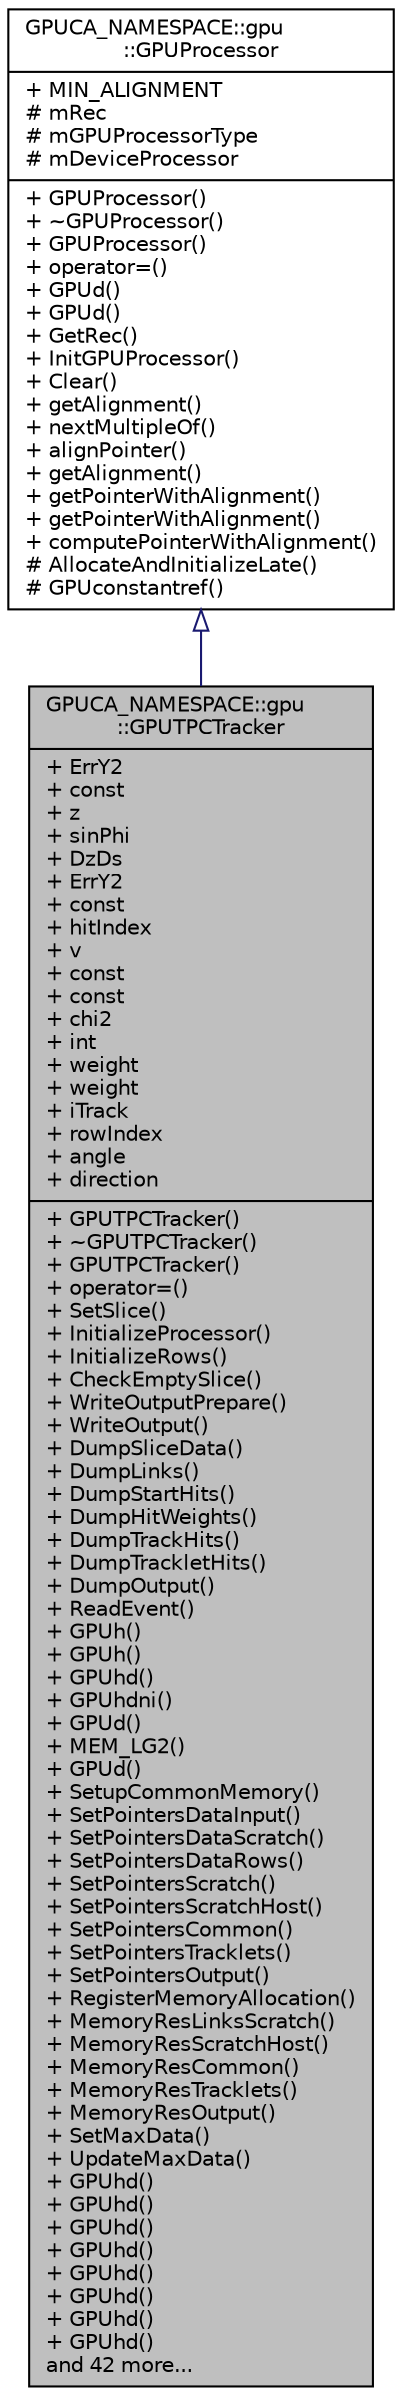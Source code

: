 digraph "GPUCA_NAMESPACE::gpu::GPUTPCTracker"
{
 // INTERACTIVE_SVG=YES
  bgcolor="transparent";
  edge [fontname="Helvetica",fontsize="10",labelfontname="Helvetica",labelfontsize="10"];
  node [fontname="Helvetica",fontsize="10",shape=record];
  Node1 [label="{GPUCA_NAMESPACE::gpu\l::GPUTPCTracker\n|+ ErrY2\l+ const\l+ z\l+ sinPhi\l+ DzDs\l+ ErrY2\l+ const\l+ hitIndex\l+ v\l+ const\l+ const\l+ chi2\l+ int\l+ weight\l+ weight\l+ iTrack\l+ rowIndex\l+ angle\l+ direction\l|+ GPUTPCTracker()\l+ ~GPUTPCTracker()\l+ GPUTPCTracker()\l+ operator=()\l+ SetSlice()\l+ InitializeProcessor()\l+ InitializeRows()\l+ CheckEmptySlice()\l+ WriteOutputPrepare()\l+ WriteOutput()\l+ DumpSliceData()\l+ DumpLinks()\l+ DumpStartHits()\l+ DumpHitWeights()\l+ DumpTrackHits()\l+ DumpTrackletHits()\l+ DumpOutput()\l+ ReadEvent()\l+ GPUh()\l+ GPUh()\l+ GPUhd()\l+ GPUhdni()\l+ GPUd()\l+ MEM_LG2()\l+ GPUd()\l+ SetupCommonMemory()\l+ SetPointersDataInput()\l+ SetPointersDataScratch()\l+ SetPointersDataRows()\l+ SetPointersScratch()\l+ SetPointersScratchHost()\l+ SetPointersCommon()\l+ SetPointersTracklets()\l+ SetPointersOutput()\l+ RegisterMemoryAllocation()\l+ MemoryResLinksScratch()\l+ MemoryResScratchHost()\l+ MemoryResCommon()\l+ MemoryResTracklets()\l+ MemoryResOutput()\l+ SetMaxData()\l+ UpdateMaxData()\l+ GPUhd()\l+ GPUhd()\l+ GPUhd()\l+ GPUhd()\l+ GPUhd()\l+ GPUhd()\l+ GPUhd()\l+ GPUhd()\land 42 more...\l}",height=0.2,width=0.4,color="black", fillcolor="grey75", style="filled", fontcolor="black"];
  Node2 -> Node1 [dir="back",color="midnightblue",fontsize="10",style="solid",arrowtail="onormal",fontname="Helvetica"];
  Node2 [label="{GPUCA_NAMESPACE::gpu\l::GPUProcessor\n|+ MIN_ALIGNMENT\l# mRec\l# mGPUProcessorType\l# mDeviceProcessor\l|+ GPUProcessor()\l+ ~GPUProcessor()\l+ GPUProcessor()\l+ operator=()\l+ GPUd()\l+ GPUd()\l+ GetRec()\l+ InitGPUProcessor()\l+ Clear()\l+ getAlignment()\l+ nextMultipleOf()\l+ alignPointer()\l+ getAlignment()\l+ getPointerWithAlignment()\l+ getPointerWithAlignment()\l+ computePointerWithAlignment()\l# AllocateAndInitializeLate()\l# GPUconstantref()\l}",height=0.2,width=0.4,color="black",URL="$d0/dd7/classGPUCA__NAMESPACE_1_1gpu_1_1GPUProcessor.html"];
}
